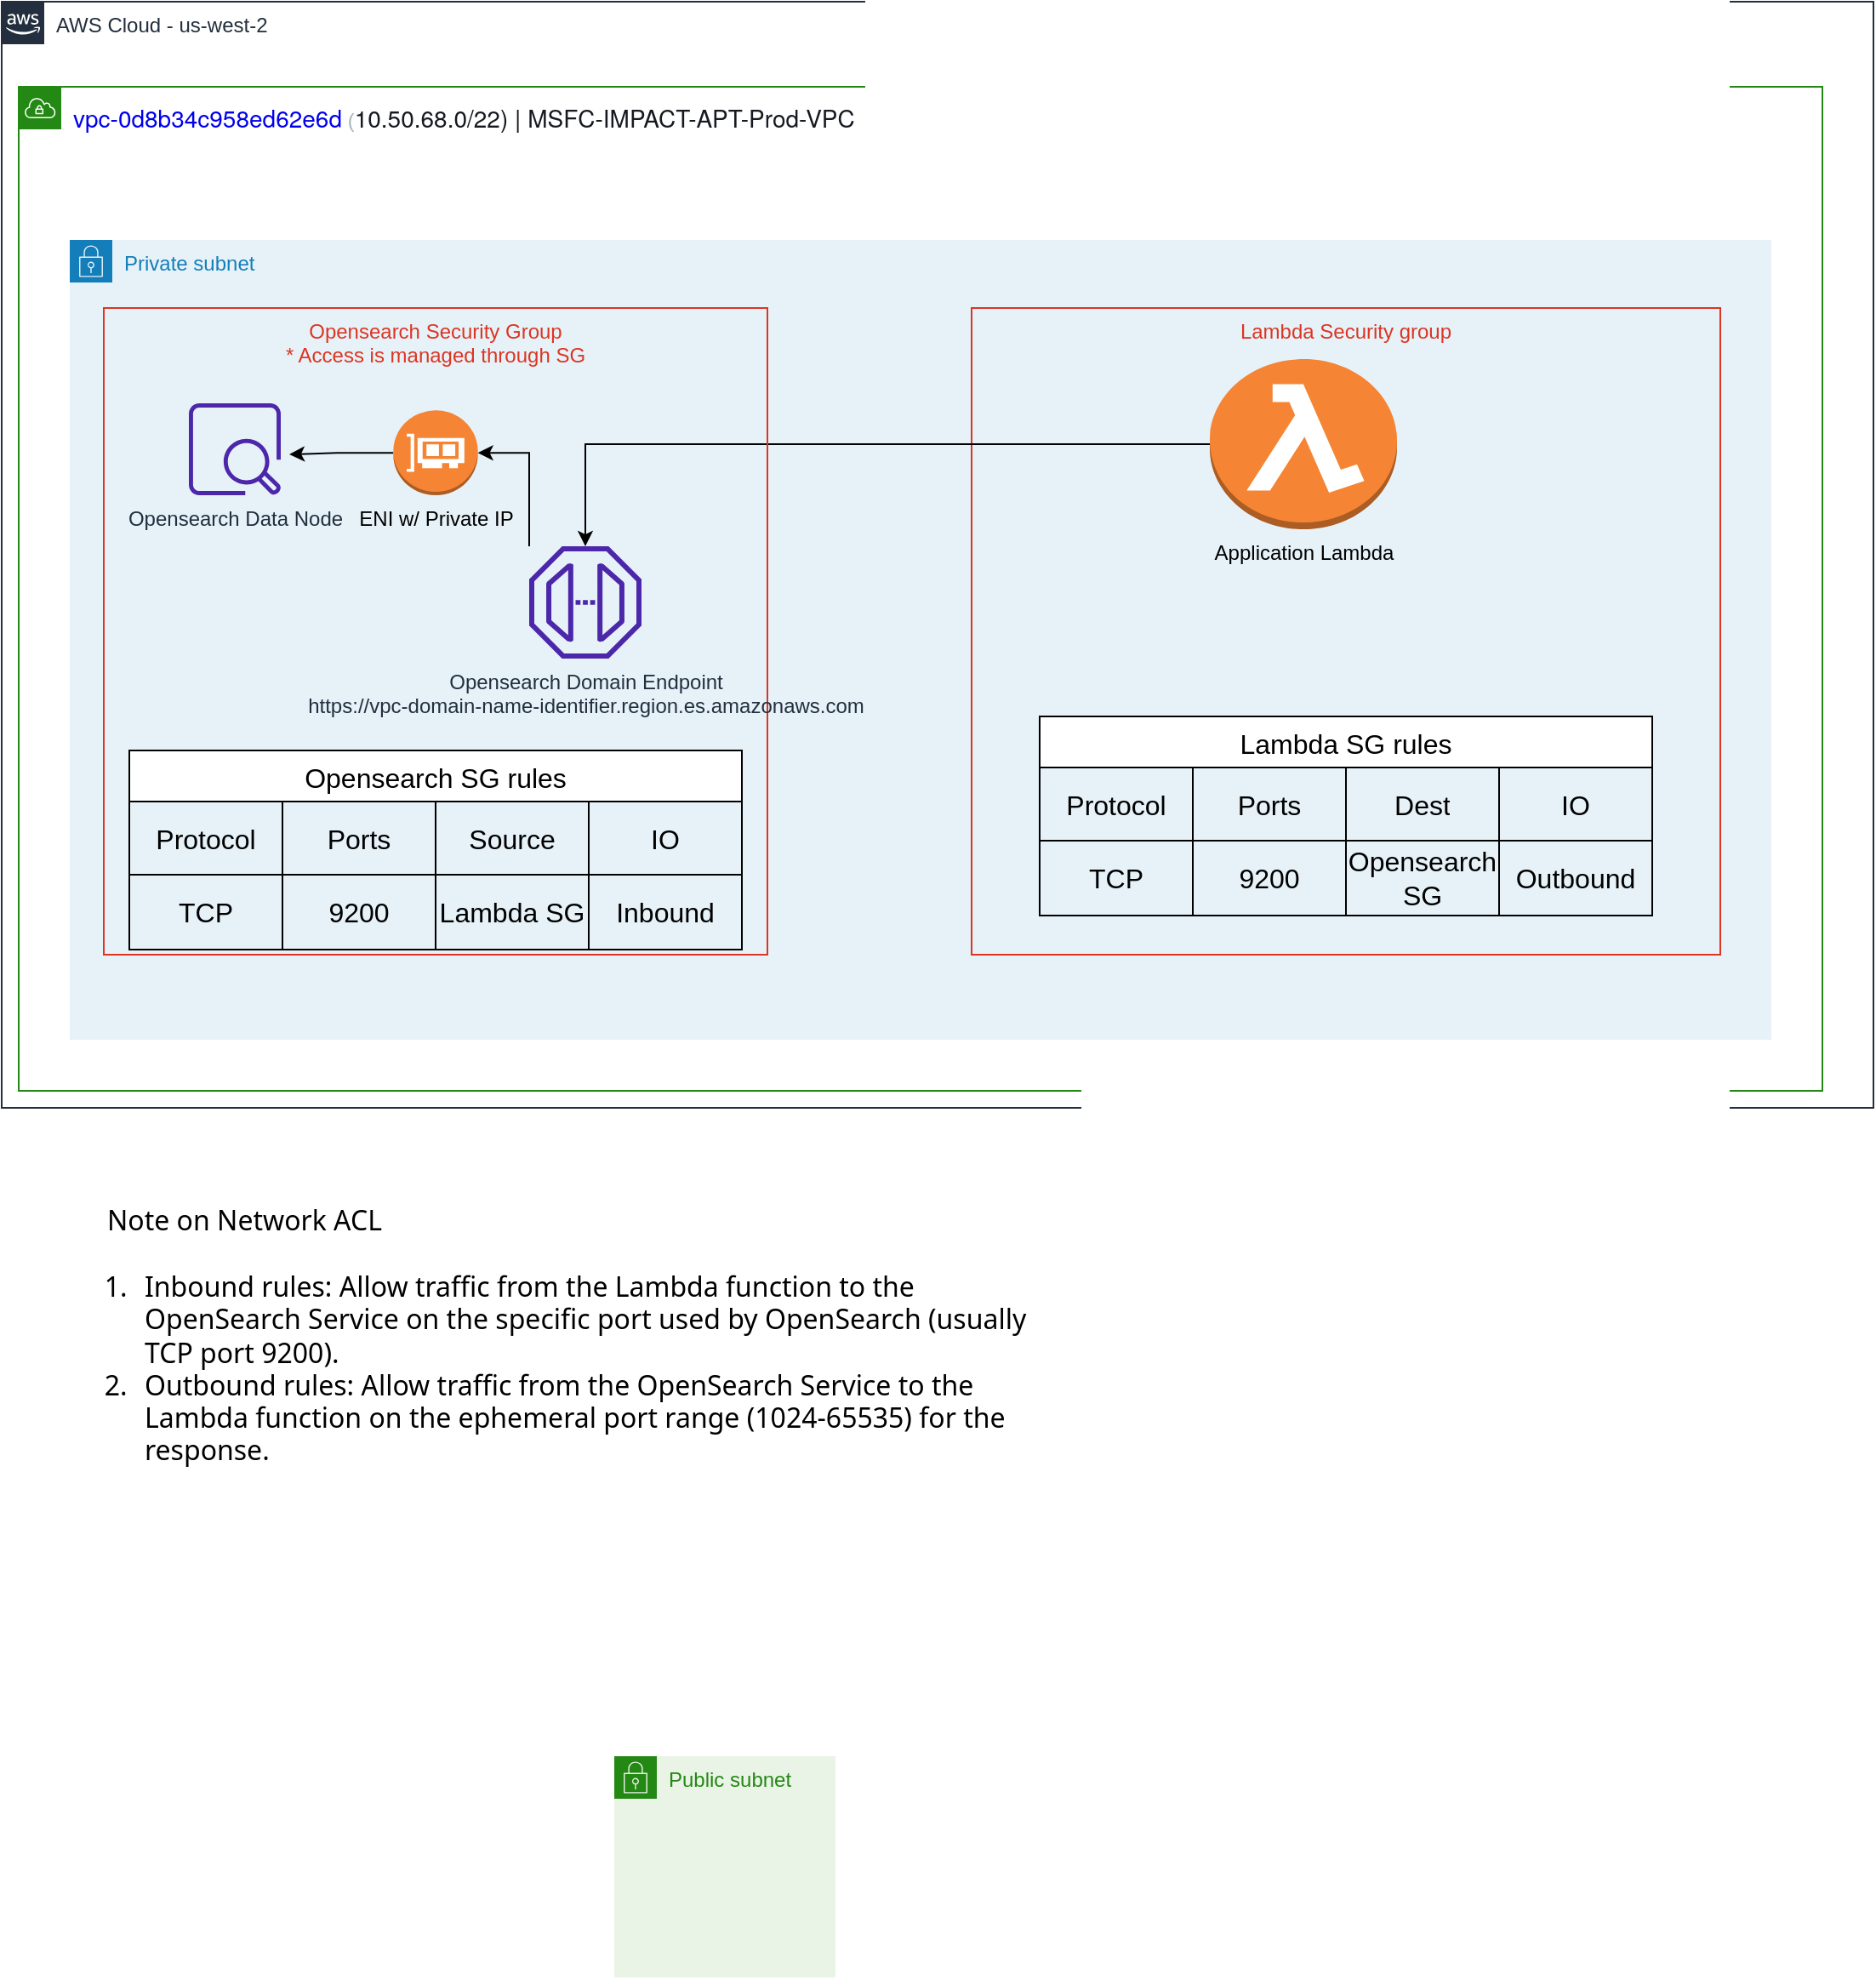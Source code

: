 <mxfile version="21.2.1" type="device">
  <diagram id="Ht1M8jgEwFfnCIfOTk4-" name="Page-1">
    <mxGraphModel dx="1007" dy="1125" grid="1" gridSize="10" guides="1" tooltips="1" connect="1" arrows="1" fold="1" page="1" pageScale="1" pageWidth="1169" pageHeight="827" math="0" shadow="0">
      <root>
        <mxCell id="0" />
        <mxCell id="1" parent="0" />
        <mxCell id="UEzPUAAOIrF-is8g5C7q-74" value="AWS Cloud - us-west-2" style="points=[[0,0],[0.25,0],[0.5,0],[0.75,0],[1,0],[1,0.25],[1,0.5],[1,0.75],[1,1],[0.75,1],[0.5,1],[0.25,1],[0,1],[0,0.75],[0,0.5],[0,0.25]];outlineConnect=0;gradientColor=none;html=1;whiteSpace=wrap;fontSize=12;fontStyle=0;shape=mxgraph.aws4.group;grIcon=mxgraph.aws4.group_aws_cloud_alt;strokeColor=#232F3E;fillColor=none;verticalAlign=top;align=left;spacingLeft=30;fontColor=#232F3E;dashed=0;labelBackgroundColor=#ffffff;container=1;pointerEvents=0;collapsible=0;recursiveResize=0;" parent="1" vertex="1">
          <mxGeometry x="50" y="80" width="1100" height="650" as="geometry" />
        </mxCell>
        <mxCell id="Kpzl0_Ol_438FhJztG7P-3" value="&lt;a style=&quot;background-color: rgb(255, 255, 255); border-collapse: separate; border-spacing: 0px; caption-side: top; cursor: auto; direction: ltr; empty-cells: show; font-variant-numeric: normal; font-variant-east-asian: normal; font-stretch: normal; hyphens: none; list-style: outside none disc; tab-size: 8; text-align-last: auto; text-shadow: none; visibility: visible; box-sizing: border-box; font-size: 14px; line-height: var(--font-body-m-line-height-i7xxvv, 22px); font-family: &amp;quot;Amazon Ember&amp;quot;, &amp;quot;Helvetica Neue&amp;quot;, Roboto, Arial, sans-serif; -webkit-font-smoothing: inherit; display: inline; text-decoration-line: none; text-decoration-color: transparent; transition-property: color, text-decoration; transition-duration: var(--motion-duration-refresh-only-medium-5flen2, 165ms);&quot; href=&quot;https://us-west-2.console.aws.amazon.com/vpc/home?region=us-west-2#VpcDetails:VpcId=vpc-0d8b34c958ed62e6d&quot; class=&quot;awsui_link_4c84z_qo00k_93 awsui_variant-secondary_4c84z_qo00k_140 awsui_font-size-body-m_4c84z_qo00k_414&quot;&gt;vpc-0d8b34c958ed62e6d&lt;/a&gt;&amp;nbsp;(&lt;span style=&quot;color: rgb(22, 25, 31); font-family: &amp;quot;Amazon Ember&amp;quot;, &amp;quot;Helvetica Neue&amp;quot;, Roboto, Arial, sans-serif; font-size: 14px; background-color: rgb(255, 255, 255);&quot;&gt;10.50.68.0/22&lt;/span&gt;&lt;span style=&quot;color: rgb(22, 25, 31); font-family: &amp;quot;Amazon Ember&amp;quot;, &amp;quot;Helvetica Neue&amp;quot;, Roboto, Arial, sans-serif; font-size: 14px; background-color: rgb(255, 255, 255);&quot;&gt;)&lt;/span&gt;&lt;span style=&quot;color: rgb(22, 25, 31); font-family: &amp;quot;Amazon Ember&amp;quot;, &amp;quot;Helvetica Neue&amp;quot;, Roboto, Arial, sans-serif; font-size: 14px; background-color: rgb(255, 255, 255);&quot;&gt;&amp;nbsp;|&amp;nbsp;MSFC-IMPACT-APT-Prod-VPC&lt;/span&gt;" style="points=[[0,0],[0.25,0],[0.5,0],[0.75,0],[1,0],[1,0.25],[1,0.5],[1,0.75],[1,1],[0.75,1],[0.5,1],[0.25,1],[0,1],[0,0.75],[0,0.5],[0,0.25]];outlineConnect=0;gradientColor=none;html=1;whiteSpace=wrap;fontSize=12;fontStyle=0;container=1;pointerEvents=0;collapsible=0;recursiveResize=0;shape=mxgraph.aws4.group;grIcon=mxgraph.aws4.group_vpc;strokeColor=#248814;fillColor=none;verticalAlign=top;align=left;spacingLeft=30;fontColor=#AAB7B8;dashed=0;" vertex="1" parent="UEzPUAAOIrF-is8g5C7q-74">
          <mxGeometry x="10" y="50" width="1060" height="590" as="geometry" />
        </mxCell>
        <mxCell id="Kpzl0_Ol_438FhJztG7P-11" value="Private subnet" style="points=[[0,0],[0.25,0],[0.5,0],[0.75,0],[1,0],[1,0.25],[1,0.5],[1,0.75],[1,1],[0.75,1],[0.5,1],[0.25,1],[0,1],[0,0.75],[0,0.5],[0,0.25]];outlineConnect=0;gradientColor=none;html=1;whiteSpace=wrap;fontSize=12;fontStyle=0;container=1;pointerEvents=0;collapsible=0;recursiveResize=0;shape=mxgraph.aws4.group;grIcon=mxgraph.aws4.group_security_group;grStroke=0;strokeColor=#147EBA;fillColor=#E6F2F8;verticalAlign=top;align=left;spacingLeft=30;fontColor=#147EBA;dashed=0;" vertex="1" parent="Kpzl0_Ol_438FhJztG7P-3">
          <mxGeometry x="30" y="90" width="1000" height="470" as="geometry" />
        </mxCell>
        <mxCell id="Kpzl0_Ol_438FhJztG7P-16" value="Lambda Security group" style="fillColor=none;strokeColor=#DD3522;verticalAlign=top;fontStyle=0;fontColor=#DD3522;whiteSpace=wrap;html=1;" vertex="1" parent="Kpzl0_Ol_438FhJztG7P-11">
          <mxGeometry x="530" y="40" width="440" height="380" as="geometry" />
        </mxCell>
        <mxCell id="Kpzl0_Ol_438FhJztG7P-23" style="edgeStyle=orthogonalEdgeStyle;rounded=0;orthogonalLoop=1;jettySize=auto;html=1;" edge="1" parent="Kpzl0_Ol_438FhJztG7P-11" source="Kpzl0_Ol_438FhJztG7P-15" target="Kpzl0_Ol_438FhJztG7P-2">
          <mxGeometry relative="1" as="geometry" />
        </mxCell>
        <mxCell id="Kpzl0_Ol_438FhJztG7P-15" value="Application Lambda" style="outlineConnect=0;dashed=0;verticalLabelPosition=bottom;verticalAlign=top;align=center;html=1;shape=mxgraph.aws3.lambda_function;fillColor=#F58534;gradientColor=none;" vertex="1" parent="Kpzl0_Ol_438FhJztG7P-11">
          <mxGeometry x="670" y="70" width="110" height="100" as="geometry" />
        </mxCell>
        <mxCell id="Kpzl0_Ol_438FhJztG7P-17" value="Opensearch Security Group&lt;br&gt;* Access is managed through SG" style="fillColor=none;strokeColor=#DD3522;verticalAlign=top;fontStyle=0;fontColor=#DD3522;whiteSpace=wrap;html=1;" vertex="1" parent="Kpzl0_Ol_438FhJztG7P-11">
          <mxGeometry x="20" y="40" width="390" height="380" as="geometry" />
        </mxCell>
        <mxCell id="Kpzl0_Ol_438FhJztG7P-24" style="edgeStyle=orthogonalEdgeStyle;rounded=0;orthogonalLoop=1;jettySize=auto;html=1;entryX=1;entryY=0.5;entryDx=0;entryDy=0;entryPerimeter=0;" edge="1" parent="Kpzl0_Ol_438FhJztG7P-11" source="Kpzl0_Ol_438FhJztG7P-2" target="Kpzl0_Ol_438FhJztG7P-14">
          <mxGeometry relative="1" as="geometry">
            <Array as="points">
              <mxPoint x="270" y="125" />
            </Array>
          </mxGeometry>
        </mxCell>
        <mxCell id="Kpzl0_Ol_438FhJztG7P-2" value="Opensearch Domain Endpoint&lt;br&gt;https://vpc-domain-name-identifier.region.es.amazonaws.com" style="sketch=0;outlineConnect=0;fontColor=#232F3E;gradientColor=none;fillColor=#4D27AA;strokeColor=none;dashed=0;verticalLabelPosition=bottom;verticalAlign=top;align=center;html=1;fontSize=12;fontStyle=0;aspect=fixed;pointerEvents=1;shape=mxgraph.aws4.endpoint;" vertex="1" parent="Kpzl0_Ol_438FhJztG7P-11">
          <mxGeometry x="270" y="180" width="66" height="66" as="geometry" />
        </mxCell>
        <mxCell id="Kpzl0_Ol_438FhJztG7P-13" value="Opensearch Data Node" style="sketch=0;outlineConnect=0;fontColor=#232F3E;gradientColor=none;fillColor=#4D27AA;strokeColor=none;dashed=0;verticalLabelPosition=bottom;verticalAlign=top;align=center;html=1;fontSize=12;fontStyle=0;aspect=fixed;pointerEvents=1;shape=mxgraph.aws4.opensearch_service_data_node;" vertex="1" parent="Kpzl0_Ol_438FhJztG7P-11">
          <mxGeometry x="70" y="96" width="54" height="54" as="geometry" />
        </mxCell>
        <mxCell id="Kpzl0_Ol_438FhJztG7P-21" style="edgeStyle=orthogonalEdgeStyle;rounded=0;orthogonalLoop=1;jettySize=auto;html=1;entryX=1.093;entryY=0.556;entryDx=0;entryDy=0;entryPerimeter=0;" edge="1" parent="Kpzl0_Ol_438FhJztG7P-11" source="Kpzl0_Ol_438FhJztG7P-14" target="Kpzl0_Ol_438FhJztG7P-13">
          <mxGeometry relative="1" as="geometry" />
        </mxCell>
        <mxCell id="Kpzl0_Ol_438FhJztG7P-14" value="ENI w/ Private IP" style="outlineConnect=0;dashed=0;verticalLabelPosition=bottom;verticalAlign=top;align=center;html=1;shape=mxgraph.aws3.elastic_network_interface;fillColor=#F58534;gradientColor=none;" vertex="1" parent="Kpzl0_Ol_438FhJztG7P-11">
          <mxGeometry x="190.164" y="100.157" width="49.666" height="49.846" as="geometry" />
        </mxCell>
        <mxCell id="Kpzl0_Ol_438FhJztG7P-26" value="Opensearch SG rules" style="shape=table;startSize=30;container=1;collapsible=0;childLayout=tableLayout;strokeColor=default;fontSize=16;rowLines=1;" vertex="1" parent="Kpzl0_Ol_438FhJztG7P-11">
          <mxGeometry x="35" y="300" width="360" height="117" as="geometry" />
        </mxCell>
        <mxCell id="Kpzl0_Ol_438FhJztG7P-27" value="" style="shape=tableRow;horizontal=0;startSize=0;swimlaneHead=0;swimlaneBody=0;strokeColor=inherit;top=0;left=0;bottom=0;right=0;collapsible=0;dropTarget=0;fillColor=none;points=[[0,0.5],[1,0.5]];portConstraint=eastwest;fontSize=16;" vertex="1" parent="Kpzl0_Ol_438FhJztG7P-26">
          <mxGeometry y="30" width="360" height="43" as="geometry" />
        </mxCell>
        <mxCell id="Kpzl0_Ol_438FhJztG7P-28" value="Protocol" style="shape=partialRectangle;html=1;whiteSpace=wrap;connectable=0;strokeColor=inherit;overflow=hidden;fillColor=none;top=0;left=0;bottom=0;right=0;pointerEvents=1;fontSize=16;" vertex="1" parent="Kpzl0_Ol_438FhJztG7P-27">
          <mxGeometry width="90" height="43" as="geometry">
            <mxRectangle width="90" height="43" as="alternateBounds" />
          </mxGeometry>
        </mxCell>
        <mxCell id="Kpzl0_Ol_438FhJztG7P-29" value="Ports" style="shape=partialRectangle;html=1;whiteSpace=wrap;connectable=0;strokeColor=inherit;overflow=hidden;fillColor=none;top=0;left=0;bottom=0;right=0;pointerEvents=1;fontSize=16;" vertex="1" parent="Kpzl0_Ol_438FhJztG7P-27">
          <mxGeometry x="90" width="90" height="43" as="geometry">
            <mxRectangle width="90" height="43" as="alternateBounds" />
          </mxGeometry>
        </mxCell>
        <mxCell id="Kpzl0_Ol_438FhJztG7P-30" value="Source" style="shape=partialRectangle;html=1;whiteSpace=wrap;connectable=0;strokeColor=inherit;overflow=hidden;fillColor=none;top=0;left=0;bottom=0;right=0;pointerEvents=1;fontSize=16;" vertex="1" parent="Kpzl0_Ol_438FhJztG7P-27">
          <mxGeometry x="180" width="90" height="43" as="geometry">
            <mxRectangle width="90" height="43" as="alternateBounds" />
          </mxGeometry>
        </mxCell>
        <mxCell id="Kpzl0_Ol_438FhJztG7P-53" value="IO" style="shape=partialRectangle;html=1;whiteSpace=wrap;connectable=0;strokeColor=inherit;overflow=hidden;fillColor=none;top=0;left=0;bottom=0;right=0;pointerEvents=1;fontSize=16;" vertex="1" parent="Kpzl0_Ol_438FhJztG7P-27">
          <mxGeometry x="270" width="90" height="43" as="geometry">
            <mxRectangle width="90" height="43" as="alternateBounds" />
          </mxGeometry>
        </mxCell>
        <mxCell id="Kpzl0_Ol_438FhJztG7P-31" value="" style="shape=tableRow;horizontal=0;startSize=0;swimlaneHead=0;swimlaneBody=0;strokeColor=inherit;top=0;left=0;bottom=0;right=0;collapsible=0;dropTarget=0;fillColor=none;points=[[0,0.5],[1,0.5]];portConstraint=eastwest;fontSize=16;" vertex="1" parent="Kpzl0_Ol_438FhJztG7P-26">
          <mxGeometry y="73" width="360" height="44" as="geometry" />
        </mxCell>
        <mxCell id="Kpzl0_Ol_438FhJztG7P-32" value="TCP" style="shape=partialRectangle;html=1;whiteSpace=wrap;connectable=0;strokeColor=inherit;overflow=hidden;fillColor=none;top=0;left=0;bottom=0;right=0;pointerEvents=1;fontSize=16;" vertex="1" parent="Kpzl0_Ol_438FhJztG7P-31">
          <mxGeometry width="90" height="44" as="geometry">
            <mxRectangle width="90" height="44" as="alternateBounds" />
          </mxGeometry>
        </mxCell>
        <mxCell id="Kpzl0_Ol_438FhJztG7P-33" value="9200" style="shape=partialRectangle;html=1;whiteSpace=wrap;connectable=0;strokeColor=inherit;overflow=hidden;fillColor=none;top=0;left=0;bottom=0;right=0;pointerEvents=1;fontSize=16;" vertex="1" parent="Kpzl0_Ol_438FhJztG7P-31">
          <mxGeometry x="90" width="90" height="44" as="geometry">
            <mxRectangle width="90" height="44" as="alternateBounds" />
          </mxGeometry>
        </mxCell>
        <mxCell id="Kpzl0_Ol_438FhJztG7P-34" value="Lambda SG" style="shape=partialRectangle;html=1;whiteSpace=wrap;connectable=0;strokeColor=inherit;overflow=hidden;fillColor=none;top=0;left=0;bottom=0;right=0;pointerEvents=1;fontSize=16;" vertex="1" parent="Kpzl0_Ol_438FhJztG7P-31">
          <mxGeometry x="180" width="90" height="44" as="geometry">
            <mxRectangle width="90" height="44" as="alternateBounds" />
          </mxGeometry>
        </mxCell>
        <mxCell id="Kpzl0_Ol_438FhJztG7P-54" value="Inbound" style="shape=partialRectangle;html=1;whiteSpace=wrap;connectable=0;strokeColor=inherit;overflow=hidden;fillColor=none;top=0;left=0;bottom=0;right=0;pointerEvents=1;fontSize=16;" vertex="1" parent="Kpzl0_Ol_438FhJztG7P-31">
          <mxGeometry x="270" width="90" height="44" as="geometry">
            <mxRectangle width="90" height="44" as="alternateBounds" />
          </mxGeometry>
        </mxCell>
        <mxCell id="Kpzl0_Ol_438FhJztG7P-39" value="Lambda SG rules" style="shape=table;startSize=30;container=1;collapsible=0;childLayout=tableLayout;strokeColor=default;fontSize=16;rowLines=1;" vertex="1" parent="Kpzl0_Ol_438FhJztG7P-11">
          <mxGeometry x="570" y="280" width="360" height="117" as="geometry" />
        </mxCell>
        <mxCell id="Kpzl0_Ol_438FhJztG7P-40" value="" style="shape=tableRow;horizontal=0;startSize=0;swimlaneHead=0;swimlaneBody=0;strokeColor=inherit;top=0;left=0;bottom=0;right=0;collapsible=0;dropTarget=0;fillColor=none;points=[[0,0.5],[1,0.5]];portConstraint=eastwest;fontSize=16;" vertex="1" parent="Kpzl0_Ol_438FhJztG7P-39">
          <mxGeometry y="30" width="360" height="43" as="geometry" />
        </mxCell>
        <mxCell id="Kpzl0_Ol_438FhJztG7P-41" value="Protocol" style="shape=partialRectangle;html=1;whiteSpace=wrap;connectable=0;strokeColor=inherit;overflow=hidden;fillColor=none;top=0;left=0;bottom=0;right=0;pointerEvents=1;fontSize=16;" vertex="1" parent="Kpzl0_Ol_438FhJztG7P-40">
          <mxGeometry width="90" height="43" as="geometry">
            <mxRectangle width="90" height="43" as="alternateBounds" />
          </mxGeometry>
        </mxCell>
        <mxCell id="Kpzl0_Ol_438FhJztG7P-42" value="Ports" style="shape=partialRectangle;html=1;whiteSpace=wrap;connectable=0;strokeColor=inherit;overflow=hidden;fillColor=none;top=0;left=0;bottom=0;right=0;pointerEvents=1;fontSize=16;" vertex="1" parent="Kpzl0_Ol_438FhJztG7P-40">
          <mxGeometry x="90" width="90" height="43" as="geometry">
            <mxRectangle width="90" height="43" as="alternateBounds" />
          </mxGeometry>
        </mxCell>
        <mxCell id="Kpzl0_Ol_438FhJztG7P-43" value="Dest" style="shape=partialRectangle;html=1;whiteSpace=wrap;connectable=0;strokeColor=inherit;overflow=hidden;fillColor=none;top=0;left=0;bottom=0;right=0;pointerEvents=1;fontSize=16;" vertex="1" parent="Kpzl0_Ol_438FhJztG7P-40">
          <mxGeometry x="180" width="90" height="43" as="geometry">
            <mxRectangle width="90" height="43" as="alternateBounds" />
          </mxGeometry>
        </mxCell>
        <mxCell id="Kpzl0_Ol_438FhJztG7P-56" value="IO" style="shape=partialRectangle;html=1;whiteSpace=wrap;connectable=0;strokeColor=inherit;overflow=hidden;fillColor=none;top=0;left=0;bottom=0;right=0;pointerEvents=1;fontSize=16;" vertex="1" parent="Kpzl0_Ol_438FhJztG7P-40">
          <mxGeometry x="270" width="90" height="43" as="geometry">
            <mxRectangle width="90" height="43" as="alternateBounds" />
          </mxGeometry>
        </mxCell>
        <mxCell id="Kpzl0_Ol_438FhJztG7P-44" value="" style="shape=tableRow;horizontal=0;startSize=0;swimlaneHead=0;swimlaneBody=0;strokeColor=inherit;top=0;left=0;bottom=0;right=0;collapsible=0;dropTarget=0;fillColor=none;points=[[0,0.5],[1,0.5]];portConstraint=eastwest;fontSize=16;" vertex="1" parent="Kpzl0_Ol_438FhJztG7P-39">
          <mxGeometry y="73" width="360" height="44" as="geometry" />
        </mxCell>
        <mxCell id="Kpzl0_Ol_438FhJztG7P-45" value="TCP" style="shape=partialRectangle;html=1;whiteSpace=wrap;connectable=0;strokeColor=inherit;overflow=hidden;fillColor=none;top=0;left=0;bottom=0;right=0;pointerEvents=1;fontSize=16;" vertex="1" parent="Kpzl0_Ol_438FhJztG7P-44">
          <mxGeometry width="90" height="44" as="geometry">
            <mxRectangle width="90" height="44" as="alternateBounds" />
          </mxGeometry>
        </mxCell>
        <mxCell id="Kpzl0_Ol_438FhJztG7P-46" value="9200" style="shape=partialRectangle;html=1;whiteSpace=wrap;connectable=0;strokeColor=inherit;overflow=hidden;fillColor=none;top=0;left=0;bottom=0;right=0;pointerEvents=1;fontSize=16;" vertex="1" parent="Kpzl0_Ol_438FhJztG7P-44">
          <mxGeometry x="90" width="90" height="44" as="geometry">
            <mxRectangle width="90" height="44" as="alternateBounds" />
          </mxGeometry>
        </mxCell>
        <mxCell id="Kpzl0_Ol_438FhJztG7P-47" value="Opensearch SG" style="shape=partialRectangle;html=1;whiteSpace=wrap;connectable=0;strokeColor=inherit;overflow=hidden;fillColor=none;top=0;left=0;bottom=0;right=0;pointerEvents=1;fontSize=16;" vertex="1" parent="Kpzl0_Ol_438FhJztG7P-44">
          <mxGeometry x="180" width="90" height="44" as="geometry">
            <mxRectangle width="90" height="44" as="alternateBounds" />
          </mxGeometry>
        </mxCell>
        <mxCell id="Kpzl0_Ol_438FhJztG7P-57" value="Outbound" style="shape=partialRectangle;html=1;whiteSpace=wrap;connectable=0;strokeColor=inherit;overflow=hidden;fillColor=none;top=0;left=0;bottom=0;right=0;pointerEvents=1;fontSize=16;" vertex="1" parent="Kpzl0_Ol_438FhJztG7P-44">
          <mxGeometry x="270" width="90" height="44" as="geometry">
            <mxRectangle width="90" height="44" as="alternateBounds" />
          </mxGeometry>
        </mxCell>
        <mxCell id="Kpzl0_Ol_438FhJztG7P-5" value="Public subnet" style="points=[[0,0],[0.25,0],[0.5,0],[0.75,0],[1,0],[1,0.25],[1,0.5],[1,0.75],[1,1],[0.75,1],[0.5,1],[0.25,1],[0,1],[0,0.75],[0,0.5],[0,0.25]];outlineConnect=0;gradientColor=none;html=1;whiteSpace=wrap;fontSize=12;fontStyle=0;container=1;pointerEvents=0;collapsible=0;recursiveResize=0;shape=mxgraph.aws4.group;grIcon=mxgraph.aws4.group_security_group;grStroke=0;strokeColor=#248814;fillColor=#E9F3E6;verticalAlign=top;align=left;spacingLeft=30;fontColor=#248814;dashed=0;" vertex="1" parent="1">
          <mxGeometry x="410" y="1111" width="130" height="130" as="geometry" />
        </mxCell>
        <mxCell id="Kpzl0_Ol_438FhJztG7P-59" value="&lt;div&gt;&lt;font face=&quot;Söhne, ui-sans-serif, system-ui, -apple-system, Segoe UI, Roboto, Ubuntu, Cantarell, Noto Sans, sans-serif, Helvetica Neue, Arial, Apple Color Emoji, Segoe UI Emoji, Segoe UI Symbol, Noto Color Emoji&quot;&gt;&lt;span style=&quot;font-size: 16px;&quot;&gt;Note on Network ACL&lt;/span&gt;&lt;/font&gt;&lt;/div&gt;&lt;ol style=&quot;border: 0px solid rgb(217, 217, 227); box-sizing: border-box; --tw-border-spacing-x:0; --tw-border-spacing-y:0; --tw-translate-x:0; --tw-translate-y:0; --tw-rotate:0; --tw-skew-x:0; --tw-skew-y:0; --tw-scale-x:1; --tw-scale-y:1; --tw-pan-x: ; --tw-pan-y: ; --tw-pinch-zoom: ; --tw-scroll-snap-strictness:proximity; --tw-ordinal: ; --tw-slashed-zero: ; --tw-numeric-figure: ; --tw-numeric-spacing: ; --tw-numeric-fraction: ; --tw-ring-inset: ; --tw-ring-offset-width:0px; --tw-ring-offset-color:#fff; --tw-ring-color:rgba(59,130,246,0.5); --tw-ring-offset-shadow:0 0 transparent; --tw-ring-shadow:0 0 transparent; --tw-shadow:0 0 transparent; --tw-shadow-colored:0 0 transparent; --tw-blur: ; --tw-brightness: ; --tw-contrast: ; --tw-grayscale: ; --tw-hue-rotate: ; --tw-invert: ; --tw-saturate: ; --tw-sepia: ; --tw-drop-shadow: ; --tw-backdrop-blur: ; --tw-backdrop-brightness: ; --tw-backdrop-contrast: ; --tw-backdrop-grayscale: ; --tw-backdrop-hue-rotate: ; --tw-backdrop-invert: ; --tw-backdrop-opacity: ; --tw-backdrop-saturate: ; --tw-backdrop-sepia: ; list-style: decimal; margin: 1.25em 0px; padding: 0px 0px 0px 1rem; counter-reset: item 0; display: flex; flex-direction: column; font-family: Söhne, ui-sans-serif, system-ui, -apple-system, &amp;quot;Segoe UI&amp;quot;, Roboto, Ubuntu, Cantarell, &amp;quot;Noto Sans&amp;quot;, sans-serif, &amp;quot;Helvetica Neue&amp;quot;, Arial, &amp;quot;Apple Color Emoji&amp;quot;, &amp;quot;Segoe UI Emoji&amp;quot;, &amp;quot;Segoe UI Symbol&amp;quot;, &amp;quot;Noto Color Emoji&amp;quot;; font-size: 16px; font-style: normal; font-variant-ligatures: normal; font-variant-caps: normal; font-weight: 400; letter-spacing: normal; orphans: 2; text-align: start; text-indent: 0px; text-transform: none; widows: 2; word-spacing: 0px; -webkit-text-stroke-width: 0px; text-decoration-thickness: initial; text-decoration-style: initial; text-decoration-color: initial;&quot;&gt;&lt;li style=&quot;border: 0px solid rgb(217, 217, 227); box-sizing: border-box; --tw-border-spacing-x:0; --tw-border-spacing-y:0; --tw-translate-x:0; --tw-translate-y:0; --tw-rotate:0; --tw-skew-x:0; --tw-skew-y:0; --tw-scale-x:1; --tw-scale-y:1; --tw-pan-x: ; --tw-pan-y: ; --tw-pinch-zoom: ; --tw-scroll-snap-strictness:proximity; --tw-ordinal: ; --tw-slashed-zero: ; --tw-numeric-figure: ; --tw-numeric-spacing: ; --tw-numeric-fraction: ; --tw-ring-inset: ; --tw-ring-offset-width:0px; --tw-ring-offset-color:#fff; --tw-ring-color:rgba(59,130,246,0.5); --tw-ring-offset-shadow:0 0 transparent; --tw-ring-shadow:0 0 transparent; --tw-shadow:0 0 transparent; --tw-shadow-colored:0 0 transparent; --tw-blur: ; --tw-brightness: ; --tw-contrast: ; --tw-grayscale: ; --tw-hue-rotate: ; --tw-invert: ; --tw-saturate: ; --tw-sepia: ; --tw-drop-shadow: ; --tw-backdrop-blur: ; --tw-backdrop-brightness: ; --tw-backdrop-contrast: ; --tw-backdrop-grayscale: ; --tw-backdrop-hue-rotate: ; --tw-backdrop-invert: ; --tw-backdrop-opacity: ; --tw-backdrop-saturate: ; --tw-backdrop-sepia: ; margin: 0px; padding-left: 0.375em;&quot;&gt;Inbound rules: Allow traffic from the Lambda function to the OpenSearch Service on the specific port used by OpenSearch (usually TCP port 9200).&lt;/li&gt;&lt;li style=&quot;border: 0px solid rgb(217, 217, 227); box-sizing: border-box; --tw-border-spacing-x:0; --tw-border-spacing-y:0; --tw-translate-x:0; --tw-translate-y:0; --tw-rotate:0; --tw-skew-x:0; --tw-skew-y:0; --tw-scale-x:1; --tw-scale-y:1; --tw-pan-x: ; --tw-pan-y: ; --tw-pinch-zoom: ; --tw-scroll-snap-strictness:proximity; --tw-ordinal: ; --tw-slashed-zero: ; --tw-numeric-figure: ; --tw-numeric-spacing: ; --tw-numeric-fraction: ; --tw-ring-inset: ; --tw-ring-offset-width:0px; --tw-ring-offset-color:#fff; --tw-ring-color:rgba(59,130,246,0.5); --tw-ring-offset-shadow:0 0 transparent; --tw-ring-shadow:0 0 transparent; --tw-shadow:0 0 transparent; --tw-shadow-colored:0 0 transparent; --tw-blur: ; --tw-brightness: ; --tw-contrast: ; --tw-grayscale: ; --tw-hue-rotate: ; --tw-invert: ; --tw-saturate: ; --tw-sepia: ; --tw-drop-shadow: ; --tw-backdrop-blur: ; --tw-backdrop-brightness: ; --tw-backdrop-contrast: ; --tw-backdrop-grayscale: ; --tw-backdrop-hue-rotate: ; --tw-backdrop-invert: ; --tw-backdrop-opacity: ; --tw-backdrop-saturate: ; --tw-backdrop-sepia: ; margin: 0px; padding-left: 0.375em;&quot;&gt;Outbound rules: Allow traffic from the OpenSearch Service to the Lambda function on the ephemeral port range (1024-65535) for the response.&lt;/li&gt;&lt;/ol&gt;" style="text;whiteSpace=wrap;html=1;" vertex="1" parent="1">
          <mxGeometry x="110" y="780" width="560" height="180" as="geometry" />
        </mxCell>
      </root>
    </mxGraphModel>
  </diagram>
</mxfile>
